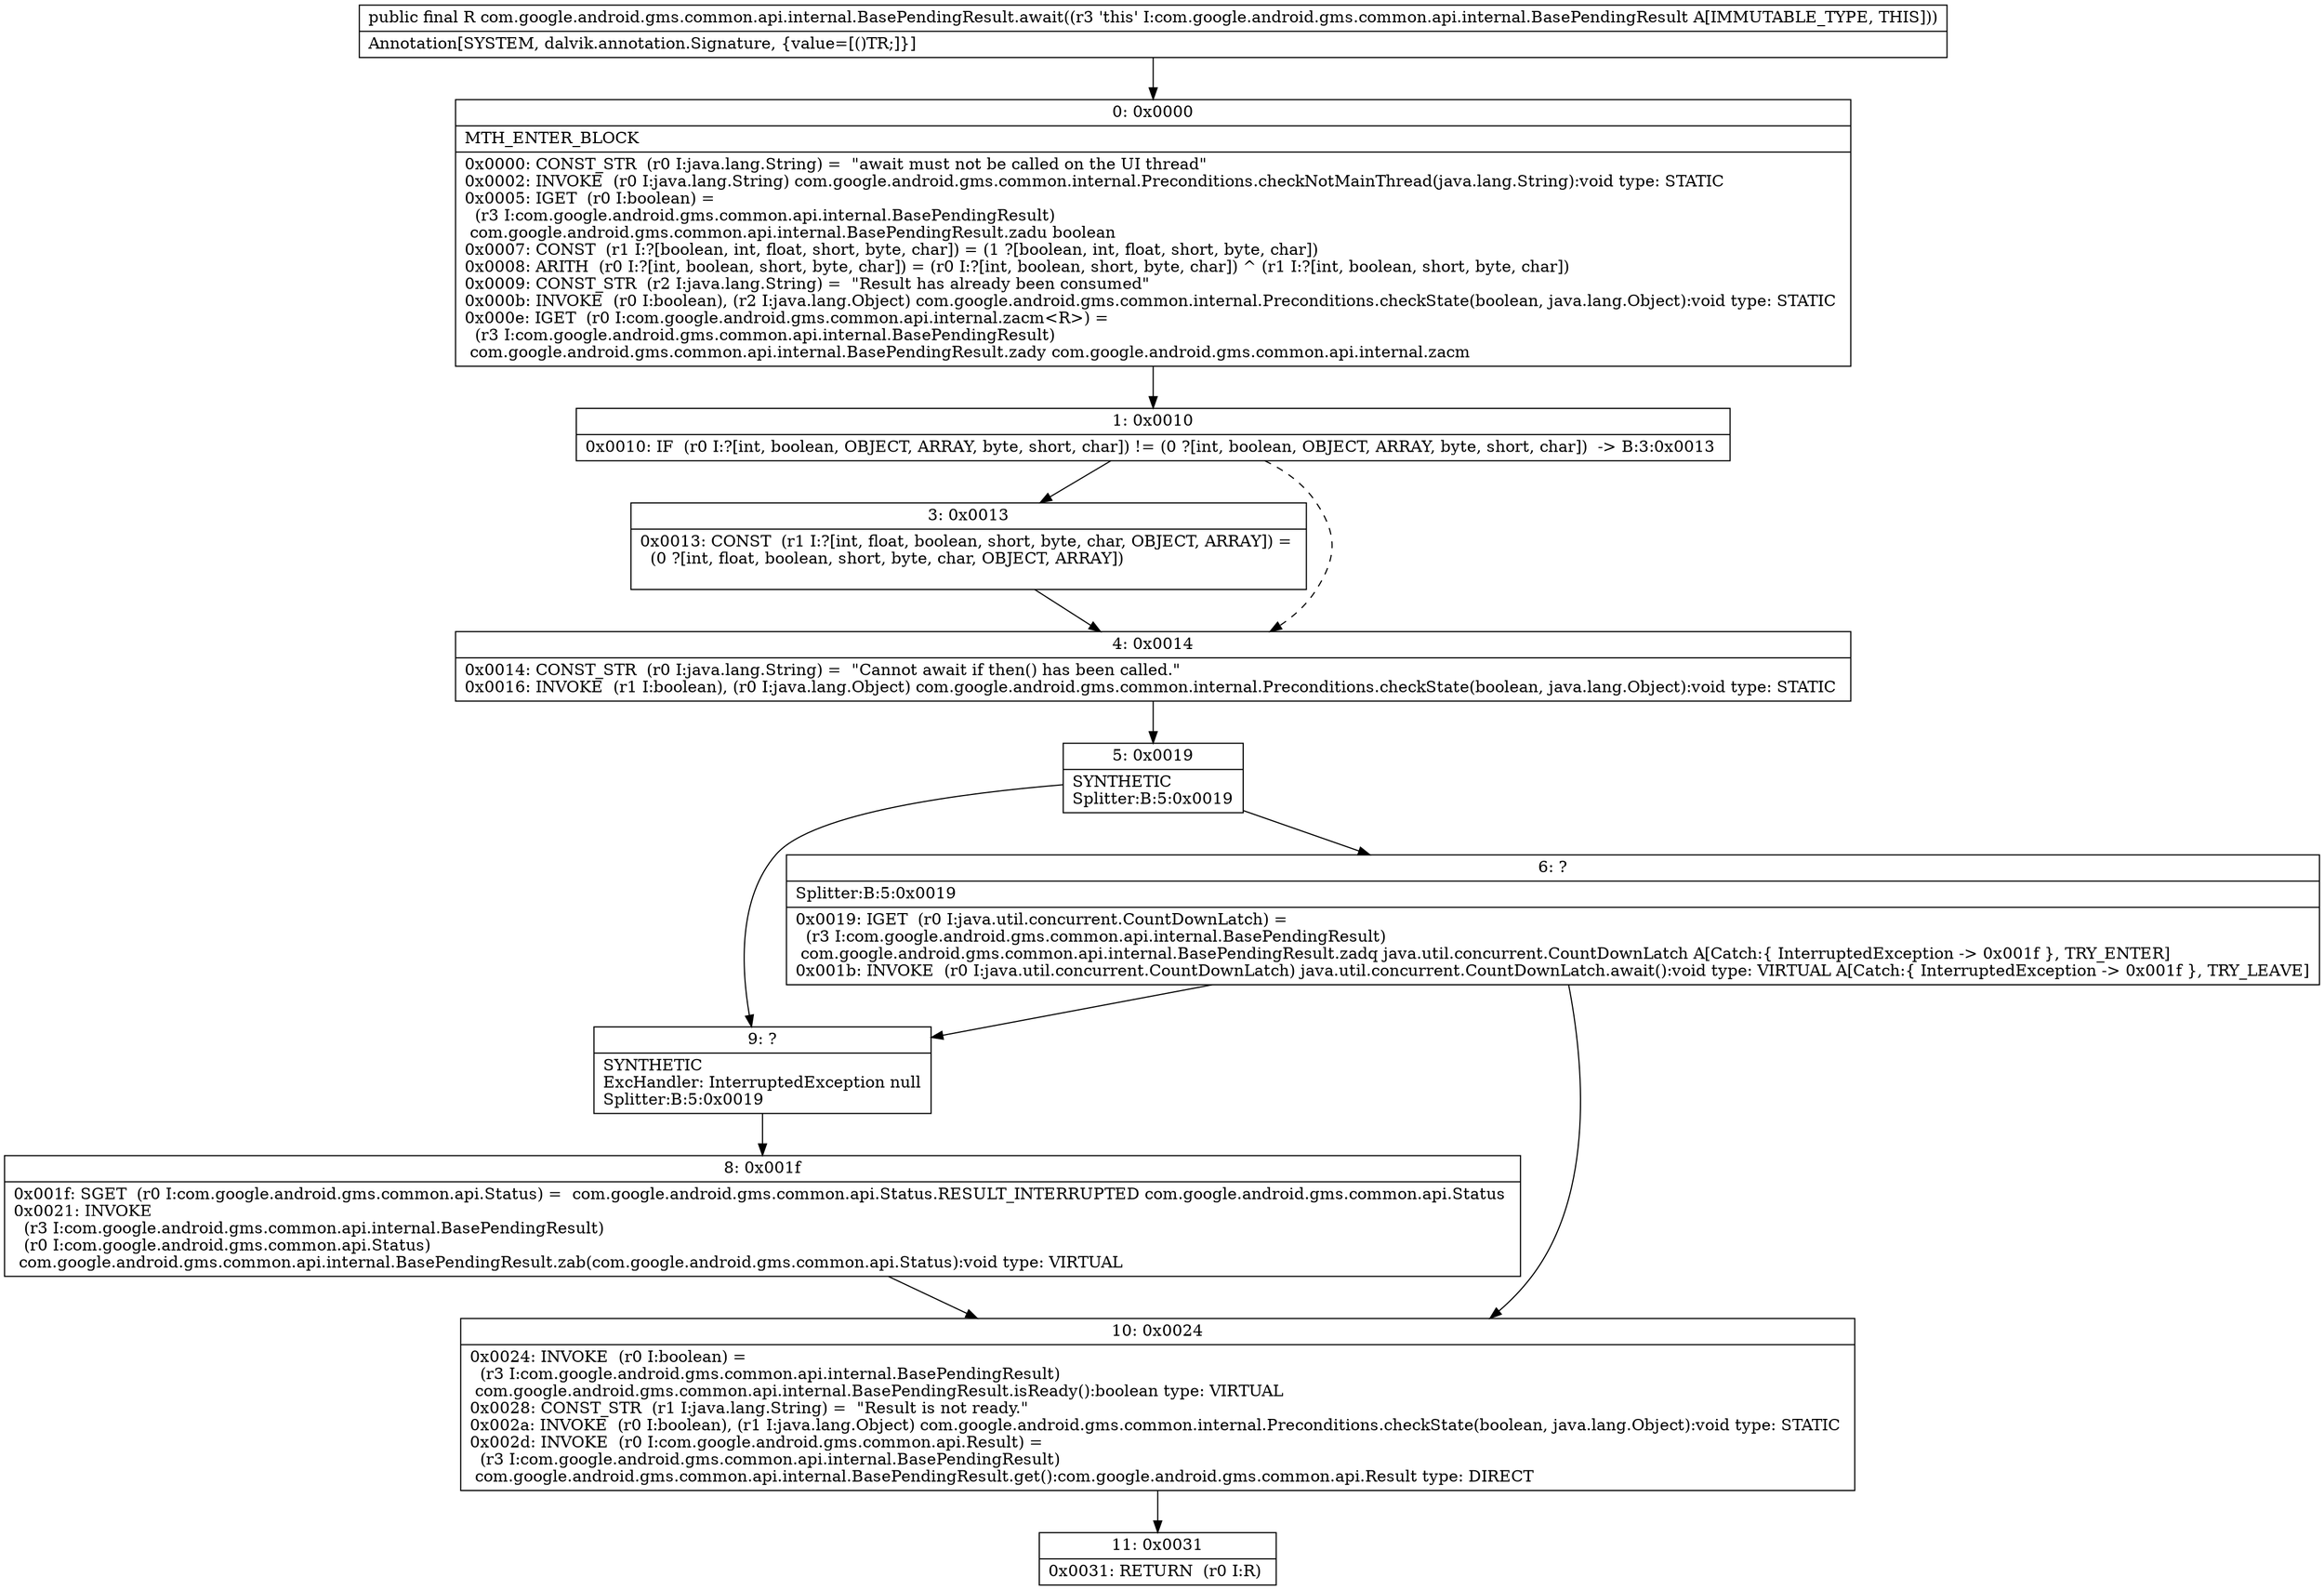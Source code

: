 digraph "CFG forcom.google.android.gms.common.api.internal.BasePendingResult.await()Lcom\/google\/android\/gms\/common\/api\/Result;" {
Node_0 [shape=record,label="{0\:\ 0x0000|MTH_ENTER_BLOCK\l|0x0000: CONST_STR  (r0 I:java.lang.String) =  \"await must not be called on the UI thread\" \l0x0002: INVOKE  (r0 I:java.lang.String) com.google.android.gms.common.internal.Preconditions.checkNotMainThread(java.lang.String):void type: STATIC \l0x0005: IGET  (r0 I:boolean) = \l  (r3 I:com.google.android.gms.common.api.internal.BasePendingResult)\l com.google.android.gms.common.api.internal.BasePendingResult.zadu boolean \l0x0007: CONST  (r1 I:?[boolean, int, float, short, byte, char]) = (1 ?[boolean, int, float, short, byte, char]) \l0x0008: ARITH  (r0 I:?[int, boolean, short, byte, char]) = (r0 I:?[int, boolean, short, byte, char]) ^ (r1 I:?[int, boolean, short, byte, char]) \l0x0009: CONST_STR  (r2 I:java.lang.String) =  \"Result has already been consumed\" \l0x000b: INVOKE  (r0 I:boolean), (r2 I:java.lang.Object) com.google.android.gms.common.internal.Preconditions.checkState(boolean, java.lang.Object):void type: STATIC \l0x000e: IGET  (r0 I:com.google.android.gms.common.api.internal.zacm\<R\>) = \l  (r3 I:com.google.android.gms.common.api.internal.BasePendingResult)\l com.google.android.gms.common.api.internal.BasePendingResult.zady com.google.android.gms.common.api.internal.zacm \l}"];
Node_1 [shape=record,label="{1\:\ 0x0010|0x0010: IF  (r0 I:?[int, boolean, OBJECT, ARRAY, byte, short, char]) != (0 ?[int, boolean, OBJECT, ARRAY, byte, short, char])  \-\> B:3:0x0013 \l}"];
Node_3 [shape=record,label="{3\:\ 0x0013|0x0013: CONST  (r1 I:?[int, float, boolean, short, byte, char, OBJECT, ARRAY]) = \l  (0 ?[int, float, boolean, short, byte, char, OBJECT, ARRAY])\l \l}"];
Node_4 [shape=record,label="{4\:\ 0x0014|0x0014: CONST_STR  (r0 I:java.lang.String) =  \"Cannot await if then() has been called.\" \l0x0016: INVOKE  (r1 I:boolean), (r0 I:java.lang.Object) com.google.android.gms.common.internal.Preconditions.checkState(boolean, java.lang.Object):void type: STATIC \l}"];
Node_5 [shape=record,label="{5\:\ 0x0019|SYNTHETIC\lSplitter:B:5:0x0019\l}"];
Node_6 [shape=record,label="{6\:\ ?|Splitter:B:5:0x0019\l|0x0019: IGET  (r0 I:java.util.concurrent.CountDownLatch) = \l  (r3 I:com.google.android.gms.common.api.internal.BasePendingResult)\l com.google.android.gms.common.api.internal.BasePendingResult.zadq java.util.concurrent.CountDownLatch A[Catch:\{ InterruptedException \-\> 0x001f \}, TRY_ENTER]\l0x001b: INVOKE  (r0 I:java.util.concurrent.CountDownLatch) java.util.concurrent.CountDownLatch.await():void type: VIRTUAL A[Catch:\{ InterruptedException \-\> 0x001f \}, TRY_LEAVE]\l}"];
Node_8 [shape=record,label="{8\:\ 0x001f|0x001f: SGET  (r0 I:com.google.android.gms.common.api.Status) =  com.google.android.gms.common.api.Status.RESULT_INTERRUPTED com.google.android.gms.common.api.Status \l0x0021: INVOKE  \l  (r3 I:com.google.android.gms.common.api.internal.BasePendingResult)\l  (r0 I:com.google.android.gms.common.api.Status)\l com.google.android.gms.common.api.internal.BasePendingResult.zab(com.google.android.gms.common.api.Status):void type: VIRTUAL \l}"];
Node_9 [shape=record,label="{9\:\ ?|SYNTHETIC\lExcHandler: InterruptedException null\lSplitter:B:5:0x0019\l}"];
Node_10 [shape=record,label="{10\:\ 0x0024|0x0024: INVOKE  (r0 I:boolean) = \l  (r3 I:com.google.android.gms.common.api.internal.BasePendingResult)\l com.google.android.gms.common.api.internal.BasePendingResult.isReady():boolean type: VIRTUAL \l0x0028: CONST_STR  (r1 I:java.lang.String) =  \"Result is not ready.\" \l0x002a: INVOKE  (r0 I:boolean), (r1 I:java.lang.Object) com.google.android.gms.common.internal.Preconditions.checkState(boolean, java.lang.Object):void type: STATIC \l0x002d: INVOKE  (r0 I:com.google.android.gms.common.api.Result) = \l  (r3 I:com.google.android.gms.common.api.internal.BasePendingResult)\l com.google.android.gms.common.api.internal.BasePendingResult.get():com.google.android.gms.common.api.Result type: DIRECT \l}"];
Node_11 [shape=record,label="{11\:\ 0x0031|0x0031: RETURN  (r0 I:R) \l}"];
MethodNode[shape=record,label="{public final R com.google.android.gms.common.api.internal.BasePendingResult.await((r3 'this' I:com.google.android.gms.common.api.internal.BasePendingResult A[IMMUTABLE_TYPE, THIS]))  | Annotation[SYSTEM, dalvik.annotation.Signature, \{value=[()TR;]\}]\l}"];
MethodNode -> Node_0;
Node_0 -> Node_1;
Node_1 -> Node_3;
Node_1 -> Node_4[style=dashed];
Node_3 -> Node_4;
Node_4 -> Node_5;
Node_5 -> Node_6;
Node_5 -> Node_9;
Node_6 -> Node_9;
Node_6 -> Node_10;
Node_8 -> Node_10;
Node_9 -> Node_8;
Node_10 -> Node_11;
}

